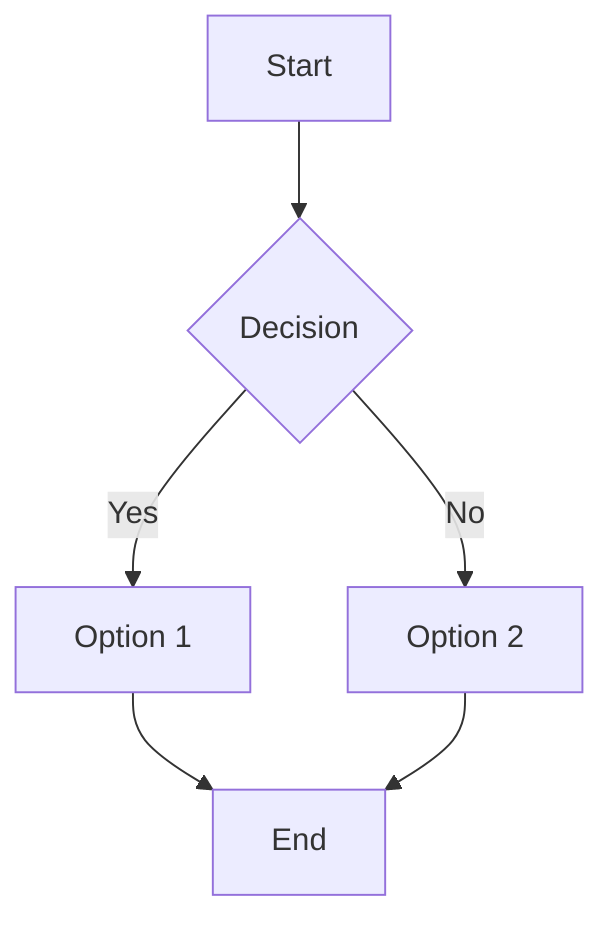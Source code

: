 graph TD
  A[Start] --> B{Decision}
  B -->|Yes| C[Option 1]
  B -->|No| D[Option 2]
  C --> E[End]
  D --> E